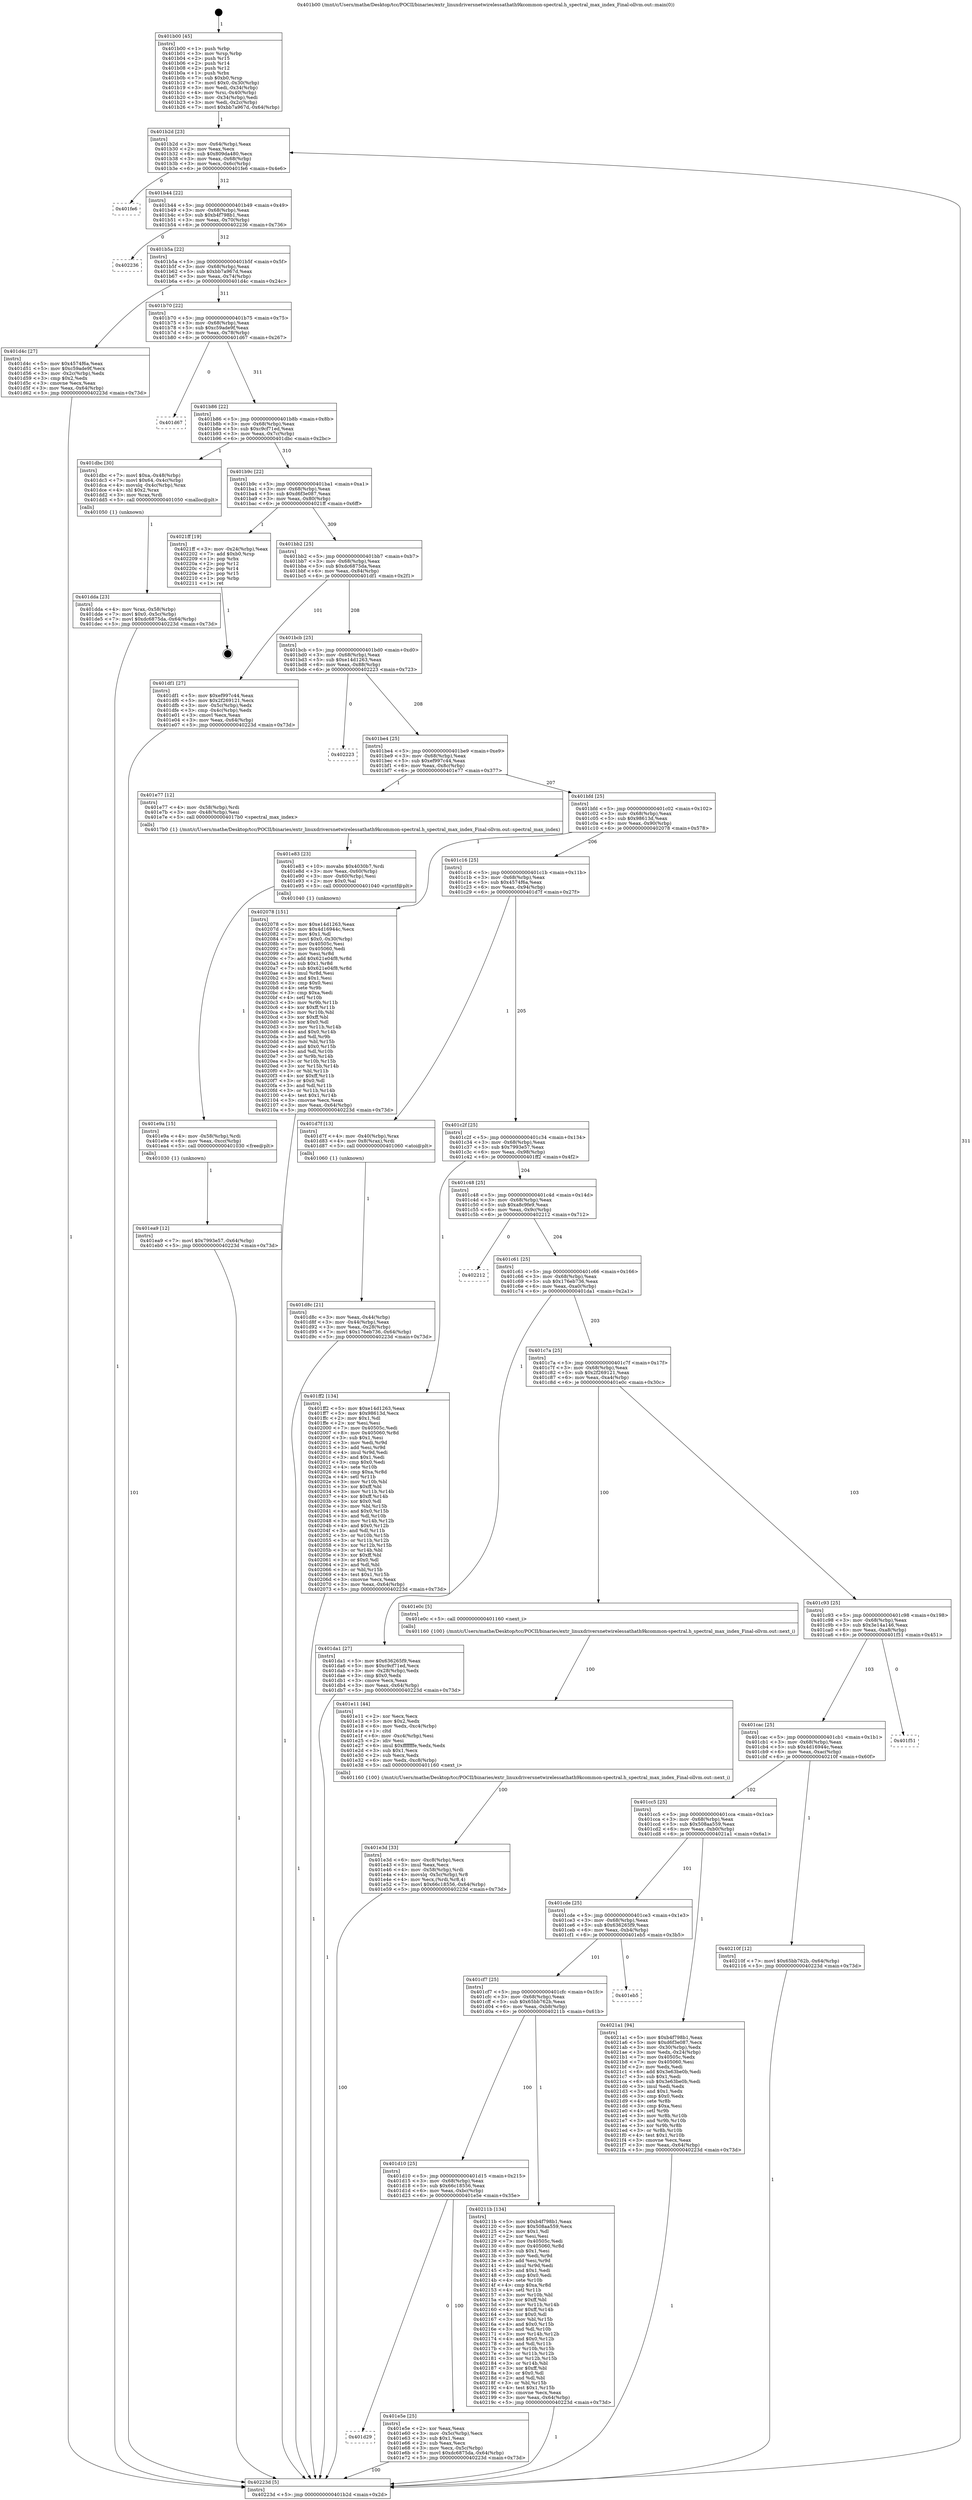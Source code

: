 digraph "0x401b00" {
  label = "0x401b00 (/mnt/c/Users/mathe/Desktop/tcc/POCII/binaries/extr_linuxdriversnetwirelessathath9kcommon-spectral.h_spectral_max_index_Final-ollvm.out::main(0))"
  labelloc = "t"
  node[shape=record]

  Entry [label="",width=0.3,height=0.3,shape=circle,fillcolor=black,style=filled]
  "0x401b2d" [label="{
     0x401b2d [23]\l
     | [instrs]\l
     &nbsp;&nbsp;0x401b2d \<+3\>: mov -0x64(%rbp),%eax\l
     &nbsp;&nbsp;0x401b30 \<+2\>: mov %eax,%ecx\l
     &nbsp;&nbsp;0x401b32 \<+6\>: sub $0x809da480,%ecx\l
     &nbsp;&nbsp;0x401b38 \<+3\>: mov %eax,-0x68(%rbp)\l
     &nbsp;&nbsp;0x401b3b \<+3\>: mov %ecx,-0x6c(%rbp)\l
     &nbsp;&nbsp;0x401b3e \<+6\>: je 0000000000401fe6 \<main+0x4e6\>\l
  }"]
  "0x401fe6" [label="{
     0x401fe6\l
  }", style=dashed]
  "0x401b44" [label="{
     0x401b44 [22]\l
     | [instrs]\l
     &nbsp;&nbsp;0x401b44 \<+5\>: jmp 0000000000401b49 \<main+0x49\>\l
     &nbsp;&nbsp;0x401b49 \<+3\>: mov -0x68(%rbp),%eax\l
     &nbsp;&nbsp;0x401b4c \<+5\>: sub $0xb4f798b1,%eax\l
     &nbsp;&nbsp;0x401b51 \<+3\>: mov %eax,-0x70(%rbp)\l
     &nbsp;&nbsp;0x401b54 \<+6\>: je 0000000000402236 \<main+0x736\>\l
  }"]
  Exit [label="",width=0.3,height=0.3,shape=circle,fillcolor=black,style=filled,peripheries=2]
  "0x402236" [label="{
     0x402236\l
  }", style=dashed]
  "0x401b5a" [label="{
     0x401b5a [22]\l
     | [instrs]\l
     &nbsp;&nbsp;0x401b5a \<+5\>: jmp 0000000000401b5f \<main+0x5f\>\l
     &nbsp;&nbsp;0x401b5f \<+3\>: mov -0x68(%rbp),%eax\l
     &nbsp;&nbsp;0x401b62 \<+5\>: sub $0xbb7a967d,%eax\l
     &nbsp;&nbsp;0x401b67 \<+3\>: mov %eax,-0x74(%rbp)\l
     &nbsp;&nbsp;0x401b6a \<+6\>: je 0000000000401d4c \<main+0x24c\>\l
  }"]
  "0x401ea9" [label="{
     0x401ea9 [12]\l
     | [instrs]\l
     &nbsp;&nbsp;0x401ea9 \<+7\>: movl $0x7993e57,-0x64(%rbp)\l
     &nbsp;&nbsp;0x401eb0 \<+5\>: jmp 000000000040223d \<main+0x73d\>\l
  }"]
  "0x401d4c" [label="{
     0x401d4c [27]\l
     | [instrs]\l
     &nbsp;&nbsp;0x401d4c \<+5\>: mov $0x4574f6a,%eax\l
     &nbsp;&nbsp;0x401d51 \<+5\>: mov $0xc59ade9f,%ecx\l
     &nbsp;&nbsp;0x401d56 \<+3\>: mov -0x2c(%rbp),%edx\l
     &nbsp;&nbsp;0x401d59 \<+3\>: cmp $0x2,%edx\l
     &nbsp;&nbsp;0x401d5c \<+3\>: cmovne %ecx,%eax\l
     &nbsp;&nbsp;0x401d5f \<+3\>: mov %eax,-0x64(%rbp)\l
     &nbsp;&nbsp;0x401d62 \<+5\>: jmp 000000000040223d \<main+0x73d\>\l
  }"]
  "0x401b70" [label="{
     0x401b70 [22]\l
     | [instrs]\l
     &nbsp;&nbsp;0x401b70 \<+5\>: jmp 0000000000401b75 \<main+0x75\>\l
     &nbsp;&nbsp;0x401b75 \<+3\>: mov -0x68(%rbp),%eax\l
     &nbsp;&nbsp;0x401b78 \<+5\>: sub $0xc59ade9f,%eax\l
     &nbsp;&nbsp;0x401b7d \<+3\>: mov %eax,-0x78(%rbp)\l
     &nbsp;&nbsp;0x401b80 \<+6\>: je 0000000000401d67 \<main+0x267\>\l
  }"]
  "0x40223d" [label="{
     0x40223d [5]\l
     | [instrs]\l
     &nbsp;&nbsp;0x40223d \<+5\>: jmp 0000000000401b2d \<main+0x2d\>\l
  }"]
  "0x401b00" [label="{
     0x401b00 [45]\l
     | [instrs]\l
     &nbsp;&nbsp;0x401b00 \<+1\>: push %rbp\l
     &nbsp;&nbsp;0x401b01 \<+3\>: mov %rsp,%rbp\l
     &nbsp;&nbsp;0x401b04 \<+2\>: push %r15\l
     &nbsp;&nbsp;0x401b06 \<+2\>: push %r14\l
     &nbsp;&nbsp;0x401b08 \<+2\>: push %r12\l
     &nbsp;&nbsp;0x401b0a \<+1\>: push %rbx\l
     &nbsp;&nbsp;0x401b0b \<+7\>: sub $0xb0,%rsp\l
     &nbsp;&nbsp;0x401b12 \<+7\>: movl $0x0,-0x30(%rbp)\l
     &nbsp;&nbsp;0x401b19 \<+3\>: mov %edi,-0x34(%rbp)\l
     &nbsp;&nbsp;0x401b1c \<+4\>: mov %rsi,-0x40(%rbp)\l
     &nbsp;&nbsp;0x401b20 \<+3\>: mov -0x34(%rbp),%edi\l
     &nbsp;&nbsp;0x401b23 \<+3\>: mov %edi,-0x2c(%rbp)\l
     &nbsp;&nbsp;0x401b26 \<+7\>: movl $0xbb7a967d,-0x64(%rbp)\l
  }"]
  "0x401e9a" [label="{
     0x401e9a [15]\l
     | [instrs]\l
     &nbsp;&nbsp;0x401e9a \<+4\>: mov -0x58(%rbp),%rdi\l
     &nbsp;&nbsp;0x401e9e \<+6\>: mov %eax,-0xcc(%rbp)\l
     &nbsp;&nbsp;0x401ea4 \<+5\>: call 0000000000401030 \<free@plt\>\l
     | [calls]\l
     &nbsp;&nbsp;0x401030 \{1\} (unknown)\l
  }"]
  "0x401d67" [label="{
     0x401d67\l
  }", style=dashed]
  "0x401b86" [label="{
     0x401b86 [22]\l
     | [instrs]\l
     &nbsp;&nbsp;0x401b86 \<+5\>: jmp 0000000000401b8b \<main+0x8b\>\l
     &nbsp;&nbsp;0x401b8b \<+3\>: mov -0x68(%rbp),%eax\l
     &nbsp;&nbsp;0x401b8e \<+5\>: sub $0xc9cf71ed,%eax\l
     &nbsp;&nbsp;0x401b93 \<+3\>: mov %eax,-0x7c(%rbp)\l
     &nbsp;&nbsp;0x401b96 \<+6\>: je 0000000000401dbc \<main+0x2bc\>\l
  }"]
  "0x401e83" [label="{
     0x401e83 [23]\l
     | [instrs]\l
     &nbsp;&nbsp;0x401e83 \<+10\>: movabs $0x4030b7,%rdi\l
     &nbsp;&nbsp;0x401e8d \<+3\>: mov %eax,-0x60(%rbp)\l
     &nbsp;&nbsp;0x401e90 \<+3\>: mov -0x60(%rbp),%esi\l
     &nbsp;&nbsp;0x401e93 \<+2\>: mov $0x0,%al\l
     &nbsp;&nbsp;0x401e95 \<+5\>: call 0000000000401040 \<printf@plt\>\l
     | [calls]\l
     &nbsp;&nbsp;0x401040 \{1\} (unknown)\l
  }"]
  "0x401dbc" [label="{
     0x401dbc [30]\l
     | [instrs]\l
     &nbsp;&nbsp;0x401dbc \<+7\>: movl $0xa,-0x48(%rbp)\l
     &nbsp;&nbsp;0x401dc3 \<+7\>: movl $0x64,-0x4c(%rbp)\l
     &nbsp;&nbsp;0x401dca \<+4\>: movslq -0x4c(%rbp),%rax\l
     &nbsp;&nbsp;0x401dce \<+4\>: shl $0x2,%rax\l
     &nbsp;&nbsp;0x401dd2 \<+3\>: mov %rax,%rdi\l
     &nbsp;&nbsp;0x401dd5 \<+5\>: call 0000000000401050 \<malloc@plt\>\l
     | [calls]\l
     &nbsp;&nbsp;0x401050 \{1\} (unknown)\l
  }"]
  "0x401b9c" [label="{
     0x401b9c [22]\l
     | [instrs]\l
     &nbsp;&nbsp;0x401b9c \<+5\>: jmp 0000000000401ba1 \<main+0xa1\>\l
     &nbsp;&nbsp;0x401ba1 \<+3\>: mov -0x68(%rbp),%eax\l
     &nbsp;&nbsp;0x401ba4 \<+5\>: sub $0xd6f3e087,%eax\l
     &nbsp;&nbsp;0x401ba9 \<+3\>: mov %eax,-0x80(%rbp)\l
     &nbsp;&nbsp;0x401bac \<+6\>: je 00000000004021ff \<main+0x6ff\>\l
  }"]
  "0x401d29" [label="{
     0x401d29\l
  }", style=dashed]
  "0x4021ff" [label="{
     0x4021ff [19]\l
     | [instrs]\l
     &nbsp;&nbsp;0x4021ff \<+3\>: mov -0x24(%rbp),%eax\l
     &nbsp;&nbsp;0x402202 \<+7\>: add $0xb0,%rsp\l
     &nbsp;&nbsp;0x402209 \<+1\>: pop %rbx\l
     &nbsp;&nbsp;0x40220a \<+2\>: pop %r12\l
     &nbsp;&nbsp;0x40220c \<+2\>: pop %r14\l
     &nbsp;&nbsp;0x40220e \<+2\>: pop %r15\l
     &nbsp;&nbsp;0x402210 \<+1\>: pop %rbp\l
     &nbsp;&nbsp;0x402211 \<+1\>: ret\l
  }"]
  "0x401bb2" [label="{
     0x401bb2 [25]\l
     | [instrs]\l
     &nbsp;&nbsp;0x401bb2 \<+5\>: jmp 0000000000401bb7 \<main+0xb7\>\l
     &nbsp;&nbsp;0x401bb7 \<+3\>: mov -0x68(%rbp),%eax\l
     &nbsp;&nbsp;0x401bba \<+5\>: sub $0xdc6875da,%eax\l
     &nbsp;&nbsp;0x401bbf \<+6\>: mov %eax,-0x84(%rbp)\l
     &nbsp;&nbsp;0x401bc5 \<+6\>: je 0000000000401df1 \<main+0x2f1\>\l
  }"]
  "0x401e5e" [label="{
     0x401e5e [25]\l
     | [instrs]\l
     &nbsp;&nbsp;0x401e5e \<+2\>: xor %eax,%eax\l
     &nbsp;&nbsp;0x401e60 \<+3\>: mov -0x5c(%rbp),%ecx\l
     &nbsp;&nbsp;0x401e63 \<+3\>: sub $0x1,%eax\l
     &nbsp;&nbsp;0x401e66 \<+2\>: sub %eax,%ecx\l
     &nbsp;&nbsp;0x401e68 \<+3\>: mov %ecx,-0x5c(%rbp)\l
     &nbsp;&nbsp;0x401e6b \<+7\>: movl $0xdc6875da,-0x64(%rbp)\l
     &nbsp;&nbsp;0x401e72 \<+5\>: jmp 000000000040223d \<main+0x73d\>\l
  }"]
  "0x401df1" [label="{
     0x401df1 [27]\l
     | [instrs]\l
     &nbsp;&nbsp;0x401df1 \<+5\>: mov $0xef997c44,%eax\l
     &nbsp;&nbsp;0x401df6 \<+5\>: mov $0x2f269121,%ecx\l
     &nbsp;&nbsp;0x401dfb \<+3\>: mov -0x5c(%rbp),%edx\l
     &nbsp;&nbsp;0x401dfe \<+3\>: cmp -0x4c(%rbp),%edx\l
     &nbsp;&nbsp;0x401e01 \<+3\>: cmovl %ecx,%eax\l
     &nbsp;&nbsp;0x401e04 \<+3\>: mov %eax,-0x64(%rbp)\l
     &nbsp;&nbsp;0x401e07 \<+5\>: jmp 000000000040223d \<main+0x73d\>\l
  }"]
  "0x401bcb" [label="{
     0x401bcb [25]\l
     | [instrs]\l
     &nbsp;&nbsp;0x401bcb \<+5\>: jmp 0000000000401bd0 \<main+0xd0\>\l
     &nbsp;&nbsp;0x401bd0 \<+3\>: mov -0x68(%rbp),%eax\l
     &nbsp;&nbsp;0x401bd3 \<+5\>: sub $0xe14d1263,%eax\l
     &nbsp;&nbsp;0x401bd8 \<+6\>: mov %eax,-0x88(%rbp)\l
     &nbsp;&nbsp;0x401bde \<+6\>: je 0000000000402223 \<main+0x723\>\l
  }"]
  "0x401d10" [label="{
     0x401d10 [25]\l
     | [instrs]\l
     &nbsp;&nbsp;0x401d10 \<+5\>: jmp 0000000000401d15 \<main+0x215\>\l
     &nbsp;&nbsp;0x401d15 \<+3\>: mov -0x68(%rbp),%eax\l
     &nbsp;&nbsp;0x401d18 \<+5\>: sub $0x66c18556,%eax\l
     &nbsp;&nbsp;0x401d1d \<+6\>: mov %eax,-0xbc(%rbp)\l
     &nbsp;&nbsp;0x401d23 \<+6\>: je 0000000000401e5e \<main+0x35e\>\l
  }"]
  "0x402223" [label="{
     0x402223\l
  }", style=dashed]
  "0x401be4" [label="{
     0x401be4 [25]\l
     | [instrs]\l
     &nbsp;&nbsp;0x401be4 \<+5\>: jmp 0000000000401be9 \<main+0xe9\>\l
     &nbsp;&nbsp;0x401be9 \<+3\>: mov -0x68(%rbp),%eax\l
     &nbsp;&nbsp;0x401bec \<+5\>: sub $0xef997c44,%eax\l
     &nbsp;&nbsp;0x401bf1 \<+6\>: mov %eax,-0x8c(%rbp)\l
     &nbsp;&nbsp;0x401bf7 \<+6\>: je 0000000000401e77 \<main+0x377\>\l
  }"]
  "0x40211b" [label="{
     0x40211b [134]\l
     | [instrs]\l
     &nbsp;&nbsp;0x40211b \<+5\>: mov $0xb4f798b1,%eax\l
     &nbsp;&nbsp;0x402120 \<+5\>: mov $0x508aa559,%ecx\l
     &nbsp;&nbsp;0x402125 \<+2\>: mov $0x1,%dl\l
     &nbsp;&nbsp;0x402127 \<+2\>: xor %esi,%esi\l
     &nbsp;&nbsp;0x402129 \<+7\>: mov 0x40505c,%edi\l
     &nbsp;&nbsp;0x402130 \<+8\>: mov 0x405060,%r8d\l
     &nbsp;&nbsp;0x402138 \<+3\>: sub $0x1,%esi\l
     &nbsp;&nbsp;0x40213b \<+3\>: mov %edi,%r9d\l
     &nbsp;&nbsp;0x40213e \<+3\>: add %esi,%r9d\l
     &nbsp;&nbsp;0x402141 \<+4\>: imul %r9d,%edi\l
     &nbsp;&nbsp;0x402145 \<+3\>: and $0x1,%edi\l
     &nbsp;&nbsp;0x402148 \<+3\>: cmp $0x0,%edi\l
     &nbsp;&nbsp;0x40214b \<+4\>: sete %r10b\l
     &nbsp;&nbsp;0x40214f \<+4\>: cmp $0xa,%r8d\l
     &nbsp;&nbsp;0x402153 \<+4\>: setl %r11b\l
     &nbsp;&nbsp;0x402157 \<+3\>: mov %r10b,%bl\l
     &nbsp;&nbsp;0x40215a \<+3\>: xor $0xff,%bl\l
     &nbsp;&nbsp;0x40215d \<+3\>: mov %r11b,%r14b\l
     &nbsp;&nbsp;0x402160 \<+4\>: xor $0xff,%r14b\l
     &nbsp;&nbsp;0x402164 \<+3\>: xor $0x0,%dl\l
     &nbsp;&nbsp;0x402167 \<+3\>: mov %bl,%r15b\l
     &nbsp;&nbsp;0x40216a \<+4\>: and $0x0,%r15b\l
     &nbsp;&nbsp;0x40216e \<+3\>: and %dl,%r10b\l
     &nbsp;&nbsp;0x402171 \<+3\>: mov %r14b,%r12b\l
     &nbsp;&nbsp;0x402174 \<+4\>: and $0x0,%r12b\l
     &nbsp;&nbsp;0x402178 \<+3\>: and %dl,%r11b\l
     &nbsp;&nbsp;0x40217b \<+3\>: or %r10b,%r15b\l
     &nbsp;&nbsp;0x40217e \<+3\>: or %r11b,%r12b\l
     &nbsp;&nbsp;0x402181 \<+3\>: xor %r12b,%r15b\l
     &nbsp;&nbsp;0x402184 \<+3\>: or %r14b,%bl\l
     &nbsp;&nbsp;0x402187 \<+3\>: xor $0xff,%bl\l
     &nbsp;&nbsp;0x40218a \<+3\>: or $0x0,%dl\l
     &nbsp;&nbsp;0x40218d \<+2\>: and %dl,%bl\l
     &nbsp;&nbsp;0x40218f \<+3\>: or %bl,%r15b\l
     &nbsp;&nbsp;0x402192 \<+4\>: test $0x1,%r15b\l
     &nbsp;&nbsp;0x402196 \<+3\>: cmovne %ecx,%eax\l
     &nbsp;&nbsp;0x402199 \<+3\>: mov %eax,-0x64(%rbp)\l
     &nbsp;&nbsp;0x40219c \<+5\>: jmp 000000000040223d \<main+0x73d\>\l
  }"]
  "0x401e77" [label="{
     0x401e77 [12]\l
     | [instrs]\l
     &nbsp;&nbsp;0x401e77 \<+4\>: mov -0x58(%rbp),%rdi\l
     &nbsp;&nbsp;0x401e7b \<+3\>: mov -0x48(%rbp),%esi\l
     &nbsp;&nbsp;0x401e7e \<+5\>: call 00000000004017b0 \<spectral_max_index\>\l
     | [calls]\l
     &nbsp;&nbsp;0x4017b0 \{1\} (/mnt/c/Users/mathe/Desktop/tcc/POCII/binaries/extr_linuxdriversnetwirelessathath9kcommon-spectral.h_spectral_max_index_Final-ollvm.out::spectral_max_index)\l
  }"]
  "0x401bfd" [label="{
     0x401bfd [25]\l
     | [instrs]\l
     &nbsp;&nbsp;0x401bfd \<+5\>: jmp 0000000000401c02 \<main+0x102\>\l
     &nbsp;&nbsp;0x401c02 \<+3\>: mov -0x68(%rbp),%eax\l
     &nbsp;&nbsp;0x401c05 \<+5\>: sub $0x98613d,%eax\l
     &nbsp;&nbsp;0x401c0a \<+6\>: mov %eax,-0x90(%rbp)\l
     &nbsp;&nbsp;0x401c10 \<+6\>: je 0000000000402078 \<main+0x578\>\l
  }"]
  "0x401cf7" [label="{
     0x401cf7 [25]\l
     | [instrs]\l
     &nbsp;&nbsp;0x401cf7 \<+5\>: jmp 0000000000401cfc \<main+0x1fc\>\l
     &nbsp;&nbsp;0x401cfc \<+3\>: mov -0x68(%rbp),%eax\l
     &nbsp;&nbsp;0x401cff \<+5\>: sub $0x65bb762b,%eax\l
     &nbsp;&nbsp;0x401d04 \<+6\>: mov %eax,-0xb8(%rbp)\l
     &nbsp;&nbsp;0x401d0a \<+6\>: je 000000000040211b \<main+0x61b\>\l
  }"]
  "0x402078" [label="{
     0x402078 [151]\l
     | [instrs]\l
     &nbsp;&nbsp;0x402078 \<+5\>: mov $0xe14d1263,%eax\l
     &nbsp;&nbsp;0x40207d \<+5\>: mov $0x4d16944c,%ecx\l
     &nbsp;&nbsp;0x402082 \<+2\>: mov $0x1,%dl\l
     &nbsp;&nbsp;0x402084 \<+7\>: movl $0x0,-0x30(%rbp)\l
     &nbsp;&nbsp;0x40208b \<+7\>: mov 0x40505c,%esi\l
     &nbsp;&nbsp;0x402092 \<+7\>: mov 0x405060,%edi\l
     &nbsp;&nbsp;0x402099 \<+3\>: mov %esi,%r8d\l
     &nbsp;&nbsp;0x40209c \<+7\>: add $0x621e04f8,%r8d\l
     &nbsp;&nbsp;0x4020a3 \<+4\>: sub $0x1,%r8d\l
     &nbsp;&nbsp;0x4020a7 \<+7\>: sub $0x621e04f8,%r8d\l
     &nbsp;&nbsp;0x4020ae \<+4\>: imul %r8d,%esi\l
     &nbsp;&nbsp;0x4020b2 \<+3\>: and $0x1,%esi\l
     &nbsp;&nbsp;0x4020b5 \<+3\>: cmp $0x0,%esi\l
     &nbsp;&nbsp;0x4020b8 \<+4\>: sete %r9b\l
     &nbsp;&nbsp;0x4020bc \<+3\>: cmp $0xa,%edi\l
     &nbsp;&nbsp;0x4020bf \<+4\>: setl %r10b\l
     &nbsp;&nbsp;0x4020c3 \<+3\>: mov %r9b,%r11b\l
     &nbsp;&nbsp;0x4020c6 \<+4\>: xor $0xff,%r11b\l
     &nbsp;&nbsp;0x4020ca \<+3\>: mov %r10b,%bl\l
     &nbsp;&nbsp;0x4020cd \<+3\>: xor $0xff,%bl\l
     &nbsp;&nbsp;0x4020d0 \<+3\>: xor $0x0,%dl\l
     &nbsp;&nbsp;0x4020d3 \<+3\>: mov %r11b,%r14b\l
     &nbsp;&nbsp;0x4020d6 \<+4\>: and $0x0,%r14b\l
     &nbsp;&nbsp;0x4020da \<+3\>: and %dl,%r9b\l
     &nbsp;&nbsp;0x4020dd \<+3\>: mov %bl,%r15b\l
     &nbsp;&nbsp;0x4020e0 \<+4\>: and $0x0,%r15b\l
     &nbsp;&nbsp;0x4020e4 \<+3\>: and %dl,%r10b\l
     &nbsp;&nbsp;0x4020e7 \<+3\>: or %r9b,%r14b\l
     &nbsp;&nbsp;0x4020ea \<+3\>: or %r10b,%r15b\l
     &nbsp;&nbsp;0x4020ed \<+3\>: xor %r15b,%r14b\l
     &nbsp;&nbsp;0x4020f0 \<+3\>: or %bl,%r11b\l
     &nbsp;&nbsp;0x4020f3 \<+4\>: xor $0xff,%r11b\l
     &nbsp;&nbsp;0x4020f7 \<+3\>: or $0x0,%dl\l
     &nbsp;&nbsp;0x4020fa \<+3\>: and %dl,%r11b\l
     &nbsp;&nbsp;0x4020fd \<+3\>: or %r11b,%r14b\l
     &nbsp;&nbsp;0x402100 \<+4\>: test $0x1,%r14b\l
     &nbsp;&nbsp;0x402104 \<+3\>: cmovne %ecx,%eax\l
     &nbsp;&nbsp;0x402107 \<+3\>: mov %eax,-0x64(%rbp)\l
     &nbsp;&nbsp;0x40210a \<+5\>: jmp 000000000040223d \<main+0x73d\>\l
  }"]
  "0x401c16" [label="{
     0x401c16 [25]\l
     | [instrs]\l
     &nbsp;&nbsp;0x401c16 \<+5\>: jmp 0000000000401c1b \<main+0x11b\>\l
     &nbsp;&nbsp;0x401c1b \<+3\>: mov -0x68(%rbp),%eax\l
     &nbsp;&nbsp;0x401c1e \<+5\>: sub $0x4574f6a,%eax\l
     &nbsp;&nbsp;0x401c23 \<+6\>: mov %eax,-0x94(%rbp)\l
     &nbsp;&nbsp;0x401c29 \<+6\>: je 0000000000401d7f \<main+0x27f\>\l
  }"]
  "0x401eb5" [label="{
     0x401eb5\l
  }", style=dashed]
  "0x401d7f" [label="{
     0x401d7f [13]\l
     | [instrs]\l
     &nbsp;&nbsp;0x401d7f \<+4\>: mov -0x40(%rbp),%rax\l
     &nbsp;&nbsp;0x401d83 \<+4\>: mov 0x8(%rax),%rdi\l
     &nbsp;&nbsp;0x401d87 \<+5\>: call 0000000000401060 \<atoi@plt\>\l
     | [calls]\l
     &nbsp;&nbsp;0x401060 \{1\} (unknown)\l
  }"]
  "0x401c2f" [label="{
     0x401c2f [25]\l
     | [instrs]\l
     &nbsp;&nbsp;0x401c2f \<+5\>: jmp 0000000000401c34 \<main+0x134\>\l
     &nbsp;&nbsp;0x401c34 \<+3\>: mov -0x68(%rbp),%eax\l
     &nbsp;&nbsp;0x401c37 \<+5\>: sub $0x7993e57,%eax\l
     &nbsp;&nbsp;0x401c3c \<+6\>: mov %eax,-0x98(%rbp)\l
     &nbsp;&nbsp;0x401c42 \<+6\>: je 0000000000401ff2 \<main+0x4f2\>\l
  }"]
  "0x401d8c" [label="{
     0x401d8c [21]\l
     | [instrs]\l
     &nbsp;&nbsp;0x401d8c \<+3\>: mov %eax,-0x44(%rbp)\l
     &nbsp;&nbsp;0x401d8f \<+3\>: mov -0x44(%rbp),%eax\l
     &nbsp;&nbsp;0x401d92 \<+3\>: mov %eax,-0x28(%rbp)\l
     &nbsp;&nbsp;0x401d95 \<+7\>: movl $0x176eb736,-0x64(%rbp)\l
     &nbsp;&nbsp;0x401d9c \<+5\>: jmp 000000000040223d \<main+0x73d\>\l
  }"]
  "0x401cde" [label="{
     0x401cde [25]\l
     | [instrs]\l
     &nbsp;&nbsp;0x401cde \<+5\>: jmp 0000000000401ce3 \<main+0x1e3\>\l
     &nbsp;&nbsp;0x401ce3 \<+3\>: mov -0x68(%rbp),%eax\l
     &nbsp;&nbsp;0x401ce6 \<+5\>: sub $0x636265f9,%eax\l
     &nbsp;&nbsp;0x401ceb \<+6\>: mov %eax,-0xb4(%rbp)\l
     &nbsp;&nbsp;0x401cf1 \<+6\>: je 0000000000401eb5 \<main+0x3b5\>\l
  }"]
  "0x401ff2" [label="{
     0x401ff2 [134]\l
     | [instrs]\l
     &nbsp;&nbsp;0x401ff2 \<+5\>: mov $0xe14d1263,%eax\l
     &nbsp;&nbsp;0x401ff7 \<+5\>: mov $0x98613d,%ecx\l
     &nbsp;&nbsp;0x401ffc \<+2\>: mov $0x1,%dl\l
     &nbsp;&nbsp;0x401ffe \<+2\>: xor %esi,%esi\l
     &nbsp;&nbsp;0x402000 \<+7\>: mov 0x40505c,%edi\l
     &nbsp;&nbsp;0x402007 \<+8\>: mov 0x405060,%r8d\l
     &nbsp;&nbsp;0x40200f \<+3\>: sub $0x1,%esi\l
     &nbsp;&nbsp;0x402012 \<+3\>: mov %edi,%r9d\l
     &nbsp;&nbsp;0x402015 \<+3\>: add %esi,%r9d\l
     &nbsp;&nbsp;0x402018 \<+4\>: imul %r9d,%edi\l
     &nbsp;&nbsp;0x40201c \<+3\>: and $0x1,%edi\l
     &nbsp;&nbsp;0x40201f \<+3\>: cmp $0x0,%edi\l
     &nbsp;&nbsp;0x402022 \<+4\>: sete %r10b\l
     &nbsp;&nbsp;0x402026 \<+4\>: cmp $0xa,%r8d\l
     &nbsp;&nbsp;0x40202a \<+4\>: setl %r11b\l
     &nbsp;&nbsp;0x40202e \<+3\>: mov %r10b,%bl\l
     &nbsp;&nbsp;0x402031 \<+3\>: xor $0xff,%bl\l
     &nbsp;&nbsp;0x402034 \<+3\>: mov %r11b,%r14b\l
     &nbsp;&nbsp;0x402037 \<+4\>: xor $0xff,%r14b\l
     &nbsp;&nbsp;0x40203b \<+3\>: xor $0x0,%dl\l
     &nbsp;&nbsp;0x40203e \<+3\>: mov %bl,%r15b\l
     &nbsp;&nbsp;0x402041 \<+4\>: and $0x0,%r15b\l
     &nbsp;&nbsp;0x402045 \<+3\>: and %dl,%r10b\l
     &nbsp;&nbsp;0x402048 \<+3\>: mov %r14b,%r12b\l
     &nbsp;&nbsp;0x40204b \<+4\>: and $0x0,%r12b\l
     &nbsp;&nbsp;0x40204f \<+3\>: and %dl,%r11b\l
     &nbsp;&nbsp;0x402052 \<+3\>: or %r10b,%r15b\l
     &nbsp;&nbsp;0x402055 \<+3\>: or %r11b,%r12b\l
     &nbsp;&nbsp;0x402058 \<+3\>: xor %r12b,%r15b\l
     &nbsp;&nbsp;0x40205b \<+3\>: or %r14b,%bl\l
     &nbsp;&nbsp;0x40205e \<+3\>: xor $0xff,%bl\l
     &nbsp;&nbsp;0x402061 \<+3\>: or $0x0,%dl\l
     &nbsp;&nbsp;0x402064 \<+2\>: and %dl,%bl\l
     &nbsp;&nbsp;0x402066 \<+3\>: or %bl,%r15b\l
     &nbsp;&nbsp;0x402069 \<+4\>: test $0x1,%r15b\l
     &nbsp;&nbsp;0x40206d \<+3\>: cmovne %ecx,%eax\l
     &nbsp;&nbsp;0x402070 \<+3\>: mov %eax,-0x64(%rbp)\l
     &nbsp;&nbsp;0x402073 \<+5\>: jmp 000000000040223d \<main+0x73d\>\l
  }"]
  "0x401c48" [label="{
     0x401c48 [25]\l
     | [instrs]\l
     &nbsp;&nbsp;0x401c48 \<+5\>: jmp 0000000000401c4d \<main+0x14d\>\l
     &nbsp;&nbsp;0x401c4d \<+3\>: mov -0x68(%rbp),%eax\l
     &nbsp;&nbsp;0x401c50 \<+5\>: sub $0xa8c9fe9,%eax\l
     &nbsp;&nbsp;0x401c55 \<+6\>: mov %eax,-0x9c(%rbp)\l
     &nbsp;&nbsp;0x401c5b \<+6\>: je 0000000000402212 \<main+0x712\>\l
  }"]
  "0x4021a1" [label="{
     0x4021a1 [94]\l
     | [instrs]\l
     &nbsp;&nbsp;0x4021a1 \<+5\>: mov $0xb4f798b1,%eax\l
     &nbsp;&nbsp;0x4021a6 \<+5\>: mov $0xd6f3e087,%ecx\l
     &nbsp;&nbsp;0x4021ab \<+3\>: mov -0x30(%rbp),%edx\l
     &nbsp;&nbsp;0x4021ae \<+3\>: mov %edx,-0x24(%rbp)\l
     &nbsp;&nbsp;0x4021b1 \<+7\>: mov 0x40505c,%edx\l
     &nbsp;&nbsp;0x4021b8 \<+7\>: mov 0x405060,%esi\l
     &nbsp;&nbsp;0x4021bf \<+2\>: mov %edx,%edi\l
     &nbsp;&nbsp;0x4021c1 \<+6\>: add $0x3e63be0b,%edi\l
     &nbsp;&nbsp;0x4021c7 \<+3\>: sub $0x1,%edi\l
     &nbsp;&nbsp;0x4021ca \<+6\>: sub $0x3e63be0b,%edi\l
     &nbsp;&nbsp;0x4021d0 \<+3\>: imul %edi,%edx\l
     &nbsp;&nbsp;0x4021d3 \<+3\>: and $0x1,%edx\l
     &nbsp;&nbsp;0x4021d6 \<+3\>: cmp $0x0,%edx\l
     &nbsp;&nbsp;0x4021d9 \<+4\>: sete %r8b\l
     &nbsp;&nbsp;0x4021dd \<+3\>: cmp $0xa,%esi\l
     &nbsp;&nbsp;0x4021e0 \<+4\>: setl %r9b\l
     &nbsp;&nbsp;0x4021e4 \<+3\>: mov %r8b,%r10b\l
     &nbsp;&nbsp;0x4021e7 \<+3\>: and %r9b,%r10b\l
     &nbsp;&nbsp;0x4021ea \<+3\>: xor %r9b,%r8b\l
     &nbsp;&nbsp;0x4021ed \<+3\>: or %r8b,%r10b\l
     &nbsp;&nbsp;0x4021f0 \<+4\>: test $0x1,%r10b\l
     &nbsp;&nbsp;0x4021f4 \<+3\>: cmovne %ecx,%eax\l
     &nbsp;&nbsp;0x4021f7 \<+3\>: mov %eax,-0x64(%rbp)\l
     &nbsp;&nbsp;0x4021fa \<+5\>: jmp 000000000040223d \<main+0x73d\>\l
  }"]
  "0x402212" [label="{
     0x402212\l
  }", style=dashed]
  "0x401c61" [label="{
     0x401c61 [25]\l
     | [instrs]\l
     &nbsp;&nbsp;0x401c61 \<+5\>: jmp 0000000000401c66 \<main+0x166\>\l
     &nbsp;&nbsp;0x401c66 \<+3\>: mov -0x68(%rbp),%eax\l
     &nbsp;&nbsp;0x401c69 \<+5\>: sub $0x176eb736,%eax\l
     &nbsp;&nbsp;0x401c6e \<+6\>: mov %eax,-0xa0(%rbp)\l
     &nbsp;&nbsp;0x401c74 \<+6\>: je 0000000000401da1 \<main+0x2a1\>\l
  }"]
  "0x401cc5" [label="{
     0x401cc5 [25]\l
     | [instrs]\l
     &nbsp;&nbsp;0x401cc5 \<+5\>: jmp 0000000000401cca \<main+0x1ca\>\l
     &nbsp;&nbsp;0x401cca \<+3\>: mov -0x68(%rbp),%eax\l
     &nbsp;&nbsp;0x401ccd \<+5\>: sub $0x508aa559,%eax\l
     &nbsp;&nbsp;0x401cd2 \<+6\>: mov %eax,-0xb0(%rbp)\l
     &nbsp;&nbsp;0x401cd8 \<+6\>: je 00000000004021a1 \<main+0x6a1\>\l
  }"]
  "0x401da1" [label="{
     0x401da1 [27]\l
     | [instrs]\l
     &nbsp;&nbsp;0x401da1 \<+5\>: mov $0x636265f9,%eax\l
     &nbsp;&nbsp;0x401da6 \<+5\>: mov $0xc9cf71ed,%ecx\l
     &nbsp;&nbsp;0x401dab \<+3\>: mov -0x28(%rbp),%edx\l
     &nbsp;&nbsp;0x401dae \<+3\>: cmp $0x0,%edx\l
     &nbsp;&nbsp;0x401db1 \<+3\>: cmove %ecx,%eax\l
     &nbsp;&nbsp;0x401db4 \<+3\>: mov %eax,-0x64(%rbp)\l
     &nbsp;&nbsp;0x401db7 \<+5\>: jmp 000000000040223d \<main+0x73d\>\l
  }"]
  "0x401c7a" [label="{
     0x401c7a [25]\l
     | [instrs]\l
     &nbsp;&nbsp;0x401c7a \<+5\>: jmp 0000000000401c7f \<main+0x17f\>\l
     &nbsp;&nbsp;0x401c7f \<+3\>: mov -0x68(%rbp),%eax\l
     &nbsp;&nbsp;0x401c82 \<+5\>: sub $0x2f269121,%eax\l
     &nbsp;&nbsp;0x401c87 \<+6\>: mov %eax,-0xa4(%rbp)\l
     &nbsp;&nbsp;0x401c8d \<+6\>: je 0000000000401e0c \<main+0x30c\>\l
  }"]
  "0x401dda" [label="{
     0x401dda [23]\l
     | [instrs]\l
     &nbsp;&nbsp;0x401dda \<+4\>: mov %rax,-0x58(%rbp)\l
     &nbsp;&nbsp;0x401dde \<+7\>: movl $0x0,-0x5c(%rbp)\l
     &nbsp;&nbsp;0x401de5 \<+7\>: movl $0xdc6875da,-0x64(%rbp)\l
     &nbsp;&nbsp;0x401dec \<+5\>: jmp 000000000040223d \<main+0x73d\>\l
  }"]
  "0x40210f" [label="{
     0x40210f [12]\l
     | [instrs]\l
     &nbsp;&nbsp;0x40210f \<+7\>: movl $0x65bb762b,-0x64(%rbp)\l
     &nbsp;&nbsp;0x402116 \<+5\>: jmp 000000000040223d \<main+0x73d\>\l
  }"]
  "0x401e0c" [label="{
     0x401e0c [5]\l
     | [instrs]\l
     &nbsp;&nbsp;0x401e0c \<+5\>: call 0000000000401160 \<next_i\>\l
     | [calls]\l
     &nbsp;&nbsp;0x401160 \{100\} (/mnt/c/Users/mathe/Desktop/tcc/POCII/binaries/extr_linuxdriversnetwirelessathath9kcommon-spectral.h_spectral_max_index_Final-ollvm.out::next_i)\l
  }"]
  "0x401c93" [label="{
     0x401c93 [25]\l
     | [instrs]\l
     &nbsp;&nbsp;0x401c93 \<+5\>: jmp 0000000000401c98 \<main+0x198\>\l
     &nbsp;&nbsp;0x401c98 \<+3\>: mov -0x68(%rbp),%eax\l
     &nbsp;&nbsp;0x401c9b \<+5\>: sub $0x3e14a146,%eax\l
     &nbsp;&nbsp;0x401ca0 \<+6\>: mov %eax,-0xa8(%rbp)\l
     &nbsp;&nbsp;0x401ca6 \<+6\>: je 0000000000401f51 \<main+0x451\>\l
  }"]
  "0x401e11" [label="{
     0x401e11 [44]\l
     | [instrs]\l
     &nbsp;&nbsp;0x401e11 \<+2\>: xor %ecx,%ecx\l
     &nbsp;&nbsp;0x401e13 \<+5\>: mov $0x2,%edx\l
     &nbsp;&nbsp;0x401e18 \<+6\>: mov %edx,-0xc4(%rbp)\l
     &nbsp;&nbsp;0x401e1e \<+1\>: cltd\l
     &nbsp;&nbsp;0x401e1f \<+6\>: mov -0xc4(%rbp),%esi\l
     &nbsp;&nbsp;0x401e25 \<+2\>: idiv %esi\l
     &nbsp;&nbsp;0x401e27 \<+6\>: imul $0xfffffffe,%edx,%edx\l
     &nbsp;&nbsp;0x401e2d \<+3\>: sub $0x1,%ecx\l
     &nbsp;&nbsp;0x401e30 \<+2\>: sub %ecx,%edx\l
     &nbsp;&nbsp;0x401e32 \<+6\>: mov %edx,-0xc8(%rbp)\l
     &nbsp;&nbsp;0x401e38 \<+5\>: call 0000000000401160 \<next_i\>\l
     | [calls]\l
     &nbsp;&nbsp;0x401160 \{100\} (/mnt/c/Users/mathe/Desktop/tcc/POCII/binaries/extr_linuxdriversnetwirelessathath9kcommon-spectral.h_spectral_max_index_Final-ollvm.out::next_i)\l
  }"]
  "0x401e3d" [label="{
     0x401e3d [33]\l
     | [instrs]\l
     &nbsp;&nbsp;0x401e3d \<+6\>: mov -0xc8(%rbp),%ecx\l
     &nbsp;&nbsp;0x401e43 \<+3\>: imul %eax,%ecx\l
     &nbsp;&nbsp;0x401e46 \<+4\>: mov -0x58(%rbp),%rdi\l
     &nbsp;&nbsp;0x401e4a \<+4\>: movslq -0x5c(%rbp),%r8\l
     &nbsp;&nbsp;0x401e4e \<+4\>: mov %ecx,(%rdi,%r8,4)\l
     &nbsp;&nbsp;0x401e52 \<+7\>: movl $0x66c18556,-0x64(%rbp)\l
     &nbsp;&nbsp;0x401e59 \<+5\>: jmp 000000000040223d \<main+0x73d\>\l
  }"]
  "0x401cac" [label="{
     0x401cac [25]\l
     | [instrs]\l
     &nbsp;&nbsp;0x401cac \<+5\>: jmp 0000000000401cb1 \<main+0x1b1\>\l
     &nbsp;&nbsp;0x401cb1 \<+3\>: mov -0x68(%rbp),%eax\l
     &nbsp;&nbsp;0x401cb4 \<+5\>: sub $0x4d16944c,%eax\l
     &nbsp;&nbsp;0x401cb9 \<+6\>: mov %eax,-0xac(%rbp)\l
     &nbsp;&nbsp;0x401cbf \<+6\>: je 000000000040210f \<main+0x60f\>\l
  }"]
  "0x401f51" [label="{
     0x401f51\l
  }", style=dashed]
  Entry -> "0x401b00" [label=" 1"]
  "0x401b2d" -> "0x401fe6" [label=" 0"]
  "0x401b2d" -> "0x401b44" [label=" 312"]
  "0x4021ff" -> Exit [label=" 1"]
  "0x401b44" -> "0x402236" [label=" 0"]
  "0x401b44" -> "0x401b5a" [label=" 312"]
  "0x4021a1" -> "0x40223d" [label=" 1"]
  "0x401b5a" -> "0x401d4c" [label=" 1"]
  "0x401b5a" -> "0x401b70" [label=" 311"]
  "0x401d4c" -> "0x40223d" [label=" 1"]
  "0x401b00" -> "0x401b2d" [label=" 1"]
  "0x40223d" -> "0x401b2d" [label=" 311"]
  "0x40211b" -> "0x40223d" [label=" 1"]
  "0x401b70" -> "0x401d67" [label=" 0"]
  "0x401b70" -> "0x401b86" [label=" 311"]
  "0x40210f" -> "0x40223d" [label=" 1"]
  "0x401b86" -> "0x401dbc" [label=" 1"]
  "0x401b86" -> "0x401b9c" [label=" 310"]
  "0x402078" -> "0x40223d" [label=" 1"]
  "0x401b9c" -> "0x4021ff" [label=" 1"]
  "0x401b9c" -> "0x401bb2" [label=" 309"]
  "0x401ff2" -> "0x40223d" [label=" 1"]
  "0x401bb2" -> "0x401df1" [label=" 101"]
  "0x401bb2" -> "0x401bcb" [label=" 208"]
  "0x401ea9" -> "0x40223d" [label=" 1"]
  "0x401bcb" -> "0x402223" [label=" 0"]
  "0x401bcb" -> "0x401be4" [label=" 208"]
  "0x401e83" -> "0x401e9a" [label=" 1"]
  "0x401be4" -> "0x401e77" [label=" 1"]
  "0x401be4" -> "0x401bfd" [label=" 207"]
  "0x401e77" -> "0x401e83" [label=" 1"]
  "0x401bfd" -> "0x402078" [label=" 1"]
  "0x401bfd" -> "0x401c16" [label=" 206"]
  "0x401d10" -> "0x401d29" [label=" 0"]
  "0x401c16" -> "0x401d7f" [label=" 1"]
  "0x401c16" -> "0x401c2f" [label=" 205"]
  "0x401d7f" -> "0x401d8c" [label=" 1"]
  "0x401d8c" -> "0x40223d" [label=" 1"]
  "0x401d10" -> "0x401e5e" [label=" 100"]
  "0x401c2f" -> "0x401ff2" [label=" 1"]
  "0x401c2f" -> "0x401c48" [label=" 204"]
  "0x401cf7" -> "0x401d10" [label=" 100"]
  "0x401c48" -> "0x402212" [label=" 0"]
  "0x401c48" -> "0x401c61" [label=" 204"]
  "0x401cf7" -> "0x40211b" [label=" 1"]
  "0x401c61" -> "0x401da1" [label=" 1"]
  "0x401c61" -> "0x401c7a" [label=" 203"]
  "0x401da1" -> "0x40223d" [label=" 1"]
  "0x401dbc" -> "0x401dda" [label=" 1"]
  "0x401dda" -> "0x40223d" [label=" 1"]
  "0x401df1" -> "0x40223d" [label=" 101"]
  "0x401cde" -> "0x401cf7" [label=" 101"]
  "0x401c7a" -> "0x401e0c" [label=" 100"]
  "0x401c7a" -> "0x401c93" [label=" 103"]
  "0x401e0c" -> "0x401e11" [label=" 100"]
  "0x401e11" -> "0x401e3d" [label=" 100"]
  "0x401e3d" -> "0x40223d" [label=" 100"]
  "0x401cde" -> "0x401eb5" [label=" 0"]
  "0x401c93" -> "0x401f51" [label=" 0"]
  "0x401c93" -> "0x401cac" [label=" 103"]
  "0x401e9a" -> "0x401ea9" [label=" 1"]
  "0x401cac" -> "0x40210f" [label=" 1"]
  "0x401cac" -> "0x401cc5" [label=" 102"]
  "0x401e5e" -> "0x40223d" [label=" 100"]
  "0x401cc5" -> "0x4021a1" [label=" 1"]
  "0x401cc5" -> "0x401cde" [label=" 101"]
}
